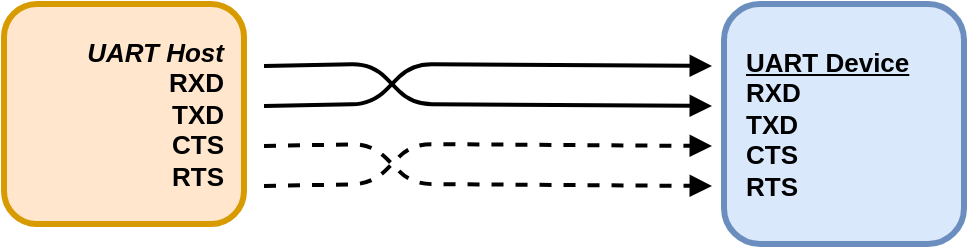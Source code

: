 <mxfile version="28.0.7">
  <diagram name="Page-1" id="H5OTThbgjwghWMicqfhz">
    <mxGraphModel dx="1002" dy="709" grid="1" gridSize="10" guides="1" tooltips="1" connect="1" arrows="1" fold="1" page="1" pageScale="1" pageWidth="850" pageHeight="1100" math="0" shadow="0">
      <root>
        <mxCell id="0" />
        <mxCell id="1" parent="0" />
        <mxCell id="S0g4yheQsO2JcmuRHQyU-4" value="&lt;div&gt;&lt;div&gt;&lt;u style=&quot;&quot;&gt;&lt;b&gt;UART Device&lt;/b&gt;&lt;/u&gt;&lt;/div&gt;&lt;div&gt;&lt;b&gt;RXD&lt;/b&gt;&lt;/div&gt;&lt;div&gt;&lt;b&gt;TXD&lt;/b&gt;&lt;/div&gt;&lt;div&gt;&lt;b&gt;CTS&lt;/b&gt;&lt;/div&gt;&lt;div&gt;&lt;b&gt;RTS&lt;/b&gt;&lt;/div&gt;&lt;/div&gt;" style="rounded=1;whiteSpace=wrap;html=1;fillColor=#dae8fc;strokeColor=#6c8ebf;strokeWidth=3;align=left;spacingRight=10;spacingLeft=11;fontSize=13;spacing=0;spacingTop=0;" parent="1" vertex="1">
          <mxGeometry x="450" y="140" width="120" height="120" as="geometry" />
        </mxCell>
        <mxCell id="S0g4yheQsO2JcmuRHQyU-5" value="&lt;div&gt;&lt;i&gt;&lt;b&gt;UART Host&lt;/b&gt;&lt;/i&gt;&lt;/div&gt;&lt;div&gt;&lt;b&gt;RXD&lt;/b&gt;&lt;/div&gt;&lt;div&gt;&lt;b&gt;TXD&lt;/b&gt;&lt;/div&gt;&lt;div&gt;&lt;b&gt;CTS&lt;/b&gt;&lt;/div&gt;&lt;div&gt;&lt;b&gt;RTS&lt;/b&gt;&lt;/div&gt;" style="rounded=1;whiteSpace=wrap;html=1;fillColor=#ffe6cc;strokeColor=#d79b00;align=right;fontSize=13;spacing=0;spacingRight=10;spacingLeft=10;strokeWidth=3;" parent="1" vertex="1">
          <mxGeometry x="90" y="140" width="120" height="110" as="geometry" />
        </mxCell>
        <mxCell id="LcIMXdU3UlNV7HPnR3NO-1" style="endArrow=block;strokeWidth=2;" edge="1" parent="1">
          <mxGeometry relative="1" as="geometry">
            <Array as="points">
              <mxPoint x="274" y="190" />
              <mxPoint x="294" y="170" />
            </Array>
            <mxPoint x="220" y="191" as="sourcePoint" />
            <mxPoint x="444" y="171" as="targetPoint" />
          </mxGeometry>
        </mxCell>
        <mxCell id="LcIMXdU3UlNV7HPnR3NO-2" style="endArrow=block;strokeWidth=2;" edge="1" parent="1">
          <mxGeometry relative="1" as="geometry">
            <Array as="points">
              <mxPoint x="274" y="170" />
              <mxPoint x="294" y="190" />
            </Array>
            <mxPoint x="220" y="171" as="sourcePoint" />
            <mxPoint x="444" y="191" as="targetPoint" />
          </mxGeometry>
        </mxCell>
        <mxCell id="LcIMXdU3UlNV7HPnR3NO-3" style="endArrow=block;strokeWidth=2;dashed=1;" edge="1" parent="1">
          <mxGeometry relative="1" as="geometry">
            <Array as="points">
              <mxPoint x="274" y="210" />
              <mxPoint x="294" y="230" />
            </Array>
            <mxPoint x="220" y="211" as="sourcePoint" />
            <mxPoint x="444" y="231" as="targetPoint" />
          </mxGeometry>
        </mxCell>
        <mxCell id="LcIMXdU3UlNV7HPnR3NO-4" style="endArrow=block;strokeWidth=2;dashed=1;" edge="1" parent="1">
          <mxGeometry relative="1" as="geometry">
            <Array as="points">
              <mxPoint x="274" y="230" />
              <mxPoint x="294" y="210" />
            </Array>
            <mxPoint x="220" y="231" as="sourcePoint" />
            <mxPoint x="444" y="211" as="targetPoint" />
          </mxGeometry>
        </mxCell>
      </root>
    </mxGraphModel>
  </diagram>
</mxfile>
